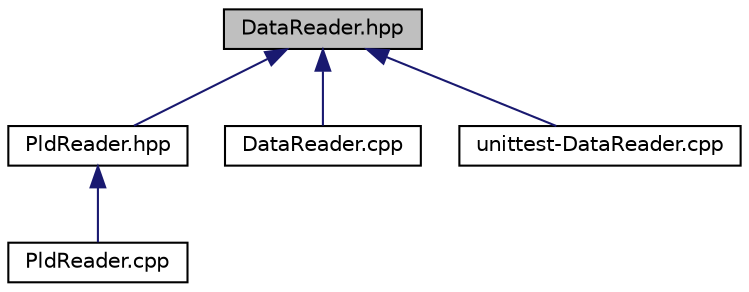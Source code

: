 digraph "DataReader.hpp"
{
  edge [fontname="Helvetica",fontsize="10",labelfontname="Helvetica",labelfontsize="10"];
  node [fontname="Helvetica",fontsize="10",shape=record];
  Node1 [label="DataReader.hpp",height=0.2,width=0.4,color="black", fillcolor="grey75", style="filled", fontcolor="black"];
  Node1 -> Node2 [dir="back",color="midnightblue",fontsize="10",style="solid",fontname="Helvetica"];
  Node2 [label="PldReader.hpp",height=0.2,width=0.4,color="black", fillcolor="white", style="filled",URL="$d5/d29/_pld_reader_8hpp.html"];
  Node2 -> Node3 [dir="back",color="midnightblue",fontsize="10",style="solid",fontname="Helvetica"];
  Node3 [label="PldReader.cpp",height=0.2,width=0.4,color="black", fillcolor="white", style="filled",URL="$d8/d45/_pld_reader_8cpp.html"];
  Node1 -> Node4 [dir="back",color="midnightblue",fontsize="10",style="solid",fontname="Helvetica"];
  Node4 [label="DataReader.cpp",height=0.2,width=0.4,color="black", fillcolor="white", style="filled",URL="$d3/daf/_data_reader_8cpp.html"];
  Node1 -> Node5 [dir="back",color="midnightblue",fontsize="10",style="solid",fontname="Helvetica"];
  Node5 [label="unittest-DataReader.cpp",height=0.2,width=0.4,color="black", fillcolor="white", style="filled",URL="$d2/db0/unittest-_data_reader_8cpp.html"];
}
